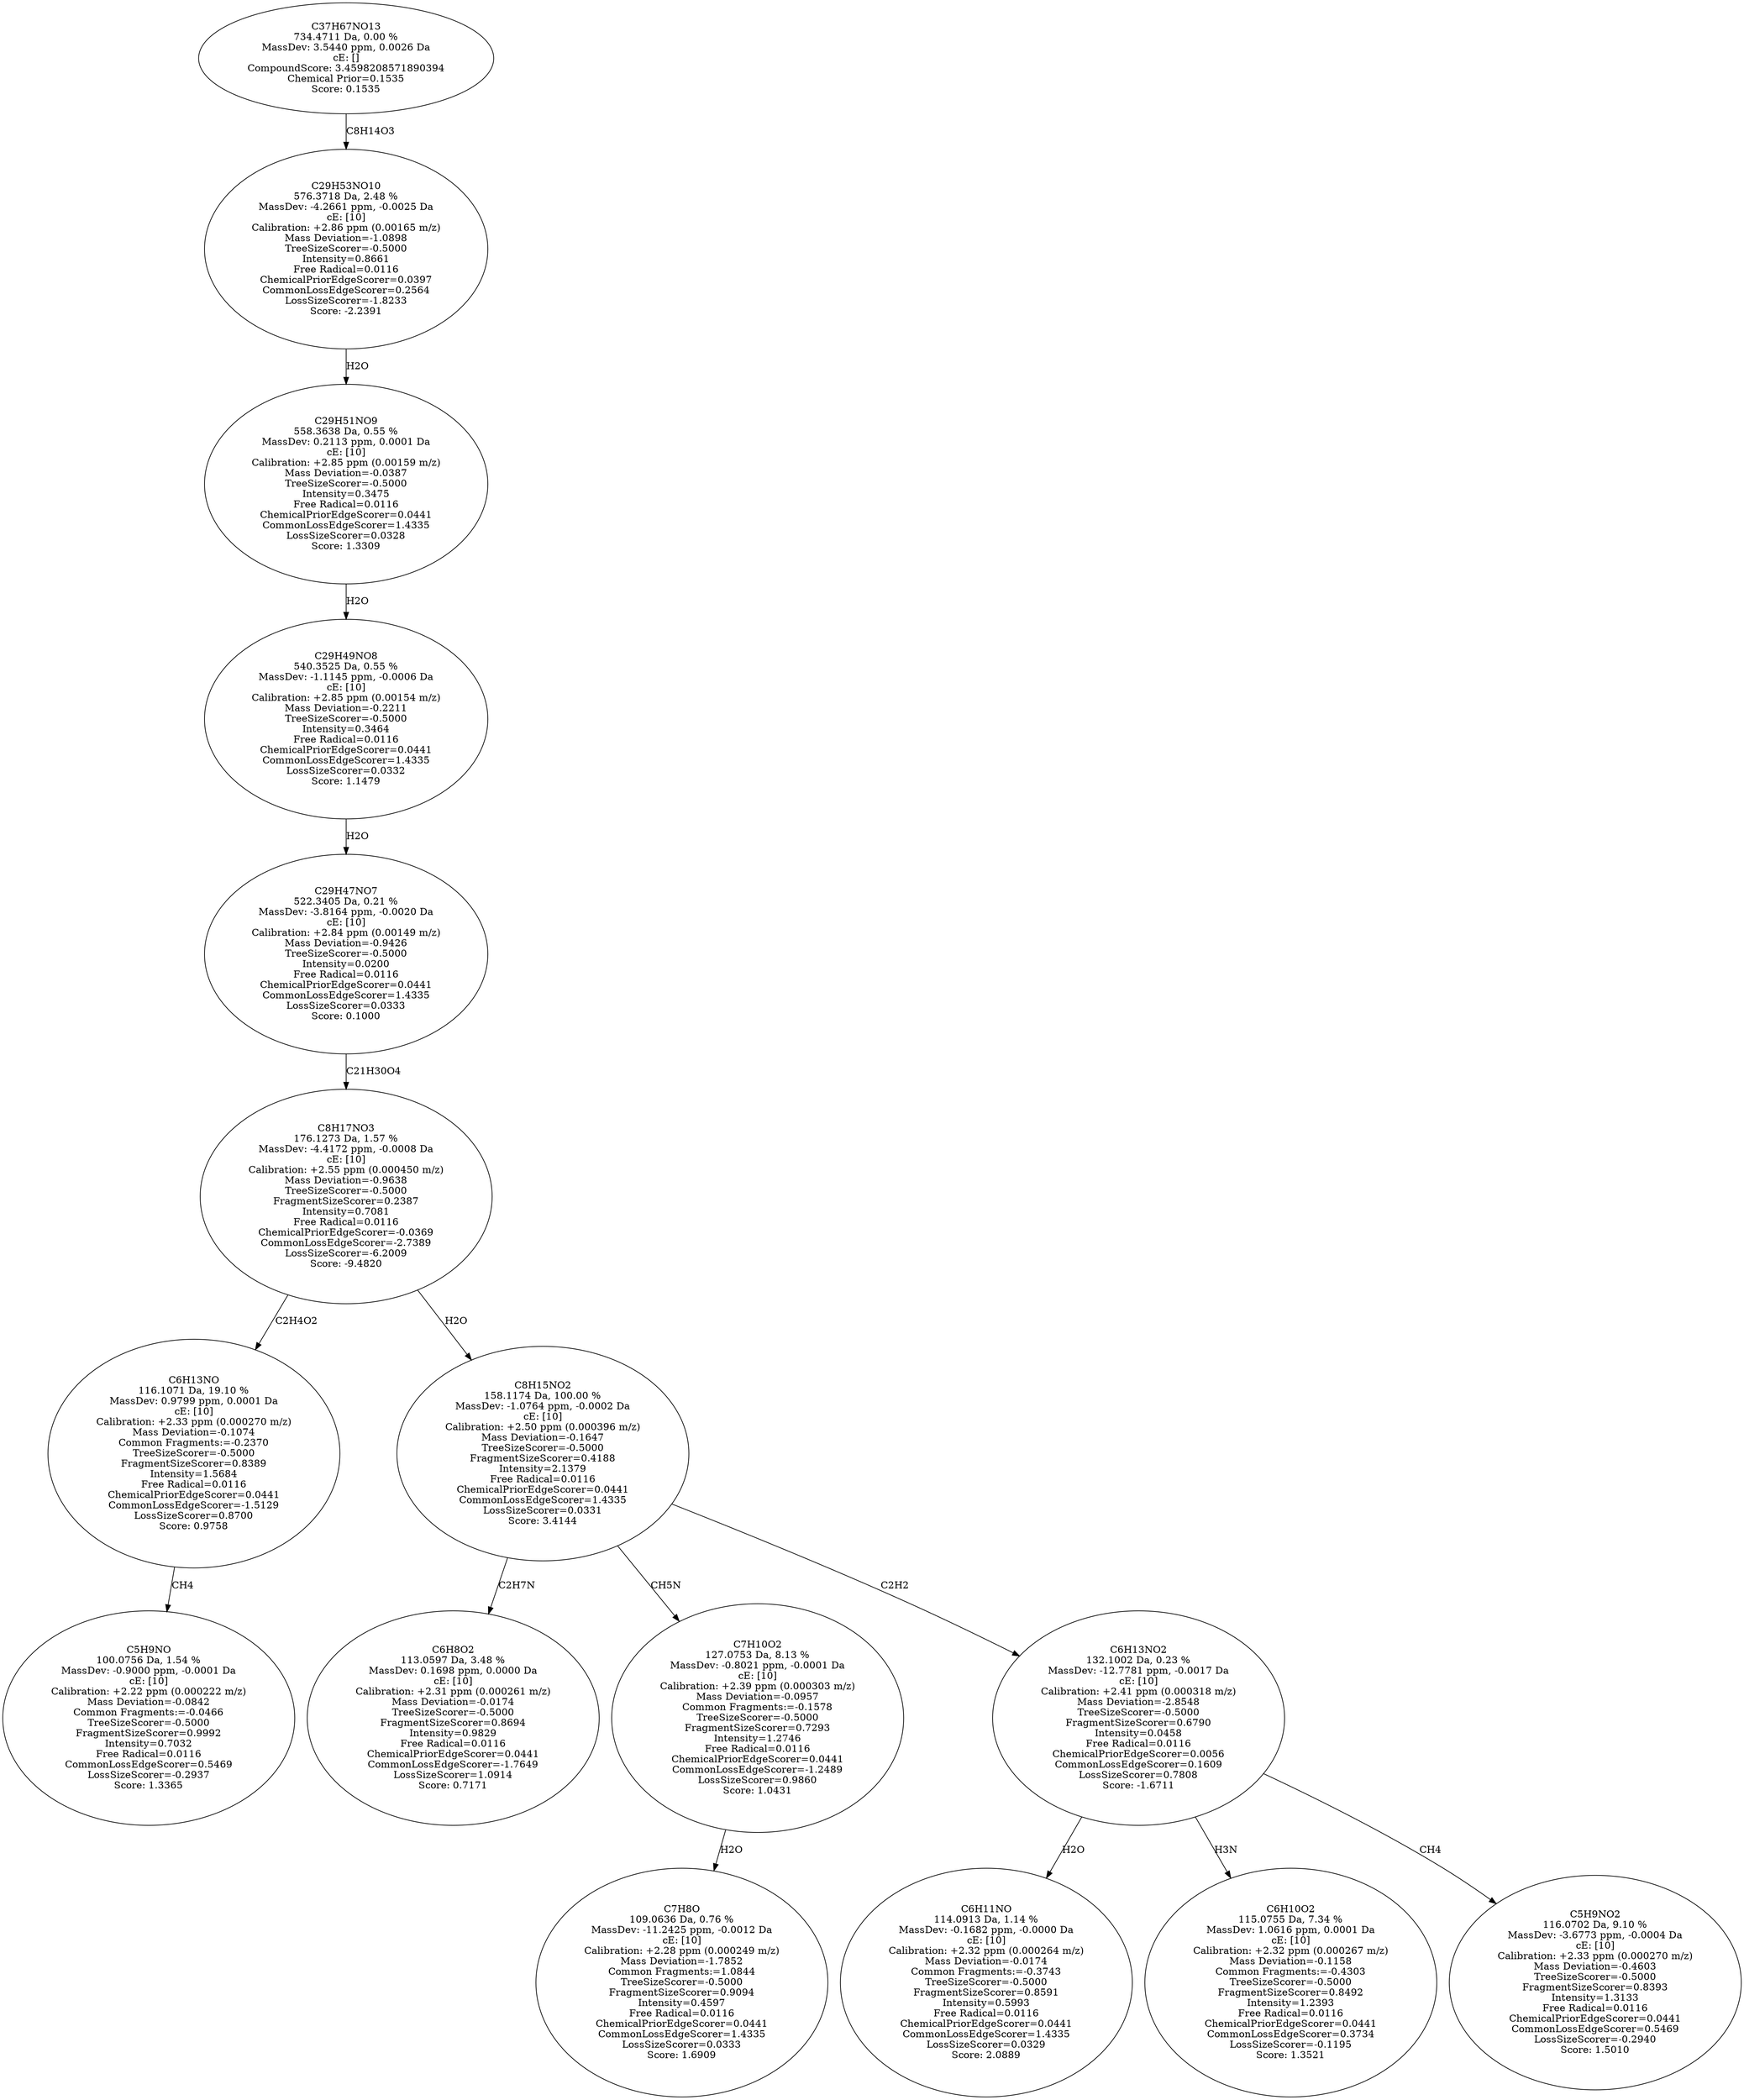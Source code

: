 strict digraph {
v1 [label="C5H9NO\n100.0756 Da, 1.54 %\nMassDev: -0.9000 ppm, -0.0001 Da\ncE: [10]\nCalibration: +2.22 ppm (0.000222 m/z)\nMass Deviation=-0.0842\nCommon Fragments:=-0.0466\nTreeSizeScorer=-0.5000\nFragmentSizeScorer=0.9992\nIntensity=0.7032\nFree Radical=0.0116\nCommonLossEdgeScorer=0.5469\nLossSizeScorer=-0.2937\nScore: 1.3365"];
v2 [label="C6H13NO\n116.1071 Da, 19.10 %\nMassDev: 0.9799 ppm, 0.0001 Da\ncE: [10]\nCalibration: +2.33 ppm (0.000270 m/z)\nMass Deviation=-0.1074\nCommon Fragments:=-0.2370\nTreeSizeScorer=-0.5000\nFragmentSizeScorer=0.8389\nIntensity=1.5684\nFree Radical=0.0116\nChemicalPriorEdgeScorer=0.0441\nCommonLossEdgeScorer=-1.5129\nLossSizeScorer=0.8700\nScore: 0.9758"];
v3 [label="C6H8O2\n113.0597 Da, 3.48 %\nMassDev: 0.1698 ppm, 0.0000 Da\ncE: [10]\nCalibration: +2.31 ppm (0.000261 m/z)\nMass Deviation=-0.0174\nTreeSizeScorer=-0.5000\nFragmentSizeScorer=0.8694\nIntensity=0.9829\nFree Radical=0.0116\nChemicalPriorEdgeScorer=0.0441\nCommonLossEdgeScorer=-1.7649\nLossSizeScorer=1.0914\nScore: 0.7171"];
v4 [label="C7H8O\n109.0636 Da, 0.76 %\nMassDev: -11.2425 ppm, -0.0012 Da\ncE: [10]\nCalibration: +2.28 ppm (0.000249 m/z)\nMass Deviation=-1.7852\nCommon Fragments:=1.0844\nTreeSizeScorer=-0.5000\nFragmentSizeScorer=0.9094\nIntensity=0.4597\nFree Radical=0.0116\nChemicalPriorEdgeScorer=0.0441\nCommonLossEdgeScorer=1.4335\nLossSizeScorer=0.0333\nScore: 1.6909"];
v5 [label="C7H10O2\n127.0753 Da, 8.13 %\nMassDev: -0.8021 ppm, -0.0001 Da\ncE: [10]\nCalibration: +2.39 ppm (0.000303 m/z)\nMass Deviation=-0.0957\nCommon Fragments:=-0.1578\nTreeSizeScorer=-0.5000\nFragmentSizeScorer=0.7293\nIntensity=1.2746\nFree Radical=0.0116\nChemicalPriorEdgeScorer=0.0441\nCommonLossEdgeScorer=-1.2489\nLossSizeScorer=0.9860\nScore: 1.0431"];
v6 [label="C6H11NO\n114.0913 Da, 1.14 %\nMassDev: -0.1682 ppm, -0.0000 Da\ncE: [10]\nCalibration: +2.32 ppm (0.000264 m/z)\nMass Deviation=-0.0174\nCommon Fragments:=-0.3743\nTreeSizeScorer=-0.5000\nFragmentSizeScorer=0.8591\nIntensity=0.5993\nFree Radical=0.0116\nChemicalPriorEdgeScorer=0.0441\nCommonLossEdgeScorer=1.4335\nLossSizeScorer=0.0329\nScore: 2.0889"];
v7 [label="C6H10O2\n115.0755 Da, 7.34 %\nMassDev: 1.0616 ppm, 0.0001 Da\ncE: [10]\nCalibration: +2.32 ppm (0.000267 m/z)\nMass Deviation=-0.1158\nCommon Fragments:=-0.4303\nTreeSizeScorer=-0.5000\nFragmentSizeScorer=0.8492\nIntensity=1.2393\nFree Radical=0.0116\nChemicalPriorEdgeScorer=0.0441\nCommonLossEdgeScorer=0.3734\nLossSizeScorer=-0.1195\nScore: 1.3521"];
v8 [label="C5H9NO2\n116.0702 Da, 9.10 %\nMassDev: -3.6773 ppm, -0.0004 Da\ncE: [10]\nCalibration: +2.33 ppm (0.000270 m/z)\nMass Deviation=-0.4603\nTreeSizeScorer=-0.5000\nFragmentSizeScorer=0.8393\nIntensity=1.3133\nFree Radical=0.0116\nChemicalPriorEdgeScorer=0.0441\nCommonLossEdgeScorer=0.5469\nLossSizeScorer=-0.2940\nScore: 1.5010"];
v9 [label="C6H13NO2\n132.1002 Da, 0.23 %\nMassDev: -12.7781 ppm, -0.0017 Da\ncE: [10]\nCalibration: +2.41 ppm (0.000318 m/z)\nMass Deviation=-2.8548\nTreeSizeScorer=-0.5000\nFragmentSizeScorer=0.6790\nIntensity=0.0458\nFree Radical=0.0116\nChemicalPriorEdgeScorer=0.0056\nCommonLossEdgeScorer=0.1609\nLossSizeScorer=0.7808\nScore: -1.6711"];
v10 [label="C8H15NO2\n158.1174 Da, 100.00 %\nMassDev: -1.0764 ppm, -0.0002 Da\ncE: [10]\nCalibration: +2.50 ppm (0.000396 m/z)\nMass Deviation=-0.1647\nTreeSizeScorer=-0.5000\nFragmentSizeScorer=0.4188\nIntensity=2.1379\nFree Radical=0.0116\nChemicalPriorEdgeScorer=0.0441\nCommonLossEdgeScorer=1.4335\nLossSizeScorer=0.0331\nScore: 3.4144"];
v11 [label="C8H17NO3\n176.1273 Da, 1.57 %\nMassDev: -4.4172 ppm, -0.0008 Da\ncE: [10]\nCalibration: +2.55 ppm (0.000450 m/z)\nMass Deviation=-0.9638\nTreeSizeScorer=-0.5000\nFragmentSizeScorer=0.2387\nIntensity=0.7081\nFree Radical=0.0116\nChemicalPriorEdgeScorer=-0.0369\nCommonLossEdgeScorer=-2.7389\nLossSizeScorer=-6.2009\nScore: -9.4820"];
v12 [label="C29H47NO7\n522.3405 Da, 0.21 %\nMassDev: -3.8164 ppm, -0.0020 Da\ncE: [10]\nCalibration: +2.84 ppm (0.00149 m/z)\nMass Deviation=-0.9426\nTreeSizeScorer=-0.5000\nIntensity=0.0200\nFree Radical=0.0116\nChemicalPriorEdgeScorer=0.0441\nCommonLossEdgeScorer=1.4335\nLossSizeScorer=0.0333\nScore: 0.1000"];
v13 [label="C29H49NO8\n540.3525 Da, 0.55 %\nMassDev: -1.1145 ppm, -0.0006 Da\ncE: [10]\nCalibration: +2.85 ppm (0.00154 m/z)\nMass Deviation=-0.2211\nTreeSizeScorer=-0.5000\nIntensity=0.3464\nFree Radical=0.0116\nChemicalPriorEdgeScorer=0.0441\nCommonLossEdgeScorer=1.4335\nLossSizeScorer=0.0332\nScore: 1.1479"];
v14 [label="C29H51NO9\n558.3638 Da, 0.55 %\nMassDev: 0.2113 ppm, 0.0001 Da\ncE: [10]\nCalibration: +2.85 ppm (0.00159 m/z)\nMass Deviation=-0.0387\nTreeSizeScorer=-0.5000\nIntensity=0.3475\nFree Radical=0.0116\nChemicalPriorEdgeScorer=0.0441\nCommonLossEdgeScorer=1.4335\nLossSizeScorer=0.0328\nScore: 1.3309"];
v15 [label="C29H53NO10\n576.3718 Da, 2.48 %\nMassDev: -4.2661 ppm, -0.0025 Da\ncE: [10]\nCalibration: +2.86 ppm (0.00165 m/z)\nMass Deviation=-1.0898\nTreeSizeScorer=-0.5000\nIntensity=0.8661\nFree Radical=0.0116\nChemicalPriorEdgeScorer=0.0397\nCommonLossEdgeScorer=0.2564\nLossSizeScorer=-1.8233\nScore: -2.2391"];
v16 [label="C37H67NO13\n734.4711 Da, 0.00 %\nMassDev: 3.5440 ppm, 0.0026 Da\ncE: []\nCompoundScore: 3.4598208571890394\nChemical Prior=0.1535\nScore: 0.1535"];
v2 -> v1 [label="CH4"];
v11 -> v2 [label="C2H4O2"];
v10 -> v3 [label="C2H7N"];
v5 -> v4 [label="H2O"];
v10 -> v5 [label="CH5N"];
v9 -> v6 [label="H2O"];
v9 -> v7 [label="H3N"];
v9 -> v8 [label="CH4"];
v10 -> v9 [label="C2H2"];
v11 -> v10 [label="H2O"];
v12 -> v11 [label="C21H30O4"];
v13 -> v12 [label="H2O"];
v14 -> v13 [label="H2O"];
v15 -> v14 [label="H2O"];
v16 -> v15 [label="C8H14O3"];
}
